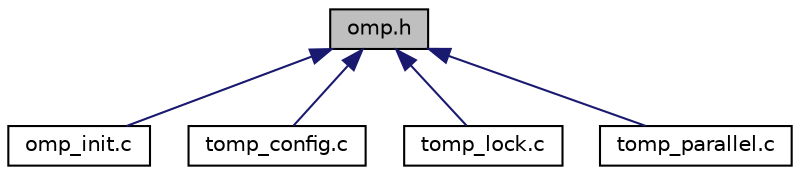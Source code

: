 digraph "omp.h"
{
  edge [fontname="Helvetica",fontsize="10",labelfontname="Helvetica",labelfontsize="10"];
  node [fontname="Helvetica",fontsize="10",shape=record];
  Node1 [label="omp.h",height=0.2,width=0.4,color="black", fillcolor="grey75", style="filled", fontcolor="black"];
  Node1 -> Node2 [dir="back",color="midnightblue",fontsize="10",style="solid",fontname="Helvetica"];
  Node2 [label="omp_init.c",height=0.2,width=0.4,color="black", fillcolor="white", style="filled",URL="$omp__init_8c.html",tooltip="Implements function hooks to initialize the runtime during boot. "];
  Node1 -> Node3 [dir="back",color="midnightblue",fontsize="10",style="solid",fontname="Helvetica"];
  Node3 [label="tomp_config.c",height=0.2,width=0.4,color="black", fillcolor="white", style="filled",URL="$tomp__config_8c.html",tooltip="Implements default versions of configuration functions. "];
  Node1 -> Node4 [dir="back",color="midnightblue",fontsize="10",style="solid",fontname="Helvetica"];
  Node4 [label="tomp_lock.c",height=0.2,width=0.4,color="black", fillcolor="white", style="filled",URL="$tomp__lock_8c.html",tooltip="Implements the OMP locking APIs. "];
  Node1 -> Node5 [dir="back",color="midnightblue",fontsize="10",style="solid",fontname="Helvetica"];
  Node5 [label="tomp_parallel.c",height=0.2,width=0.4,color="black", fillcolor="white", style="filled",URL="$tomp__parallel_8c.html",tooltip="Implements GOMP_parallel_[start|end]. "];
}
